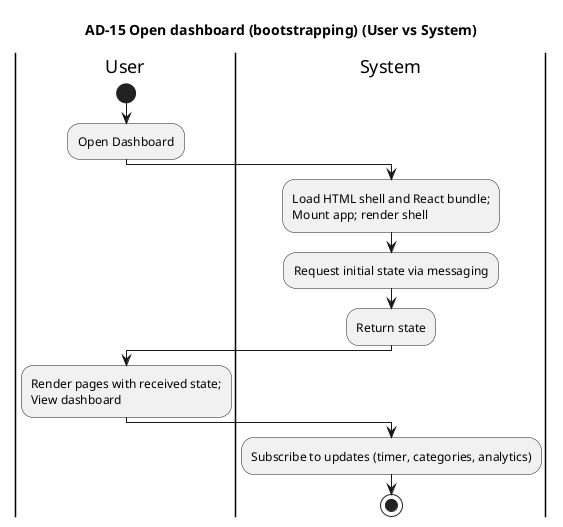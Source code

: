 @startuml
title AD-15 Open dashboard (bootstrapping) (User vs System)
skinparam linetype ortho

|User|


start
|User|
  :Open Dashboard;

|System|
  :Load HTML shell and React bundle;\nMount app; render shell;
  :Request initial state via messaging;
  :Return state;

|User|
  :Render pages with received state;\nView dashboard;

|System|
  :Subscribe to updates (timer, categories, analytics);

stop

@enduml

